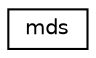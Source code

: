 digraph "Graphical Class Hierarchy"
{
 // LATEX_PDF_SIZE
  edge [fontname="Helvetica",fontsize="10",labelfontname="Helvetica",labelfontsize="10"];
  node [fontname="Helvetica",fontsize="10",shape=record];
  rankdir="LR";
  Node0 [label="mds",height=0.2,width=0.4,color="black", fillcolor="white", style="filled",URL="$structmds.html",tooltip=" "];
}

